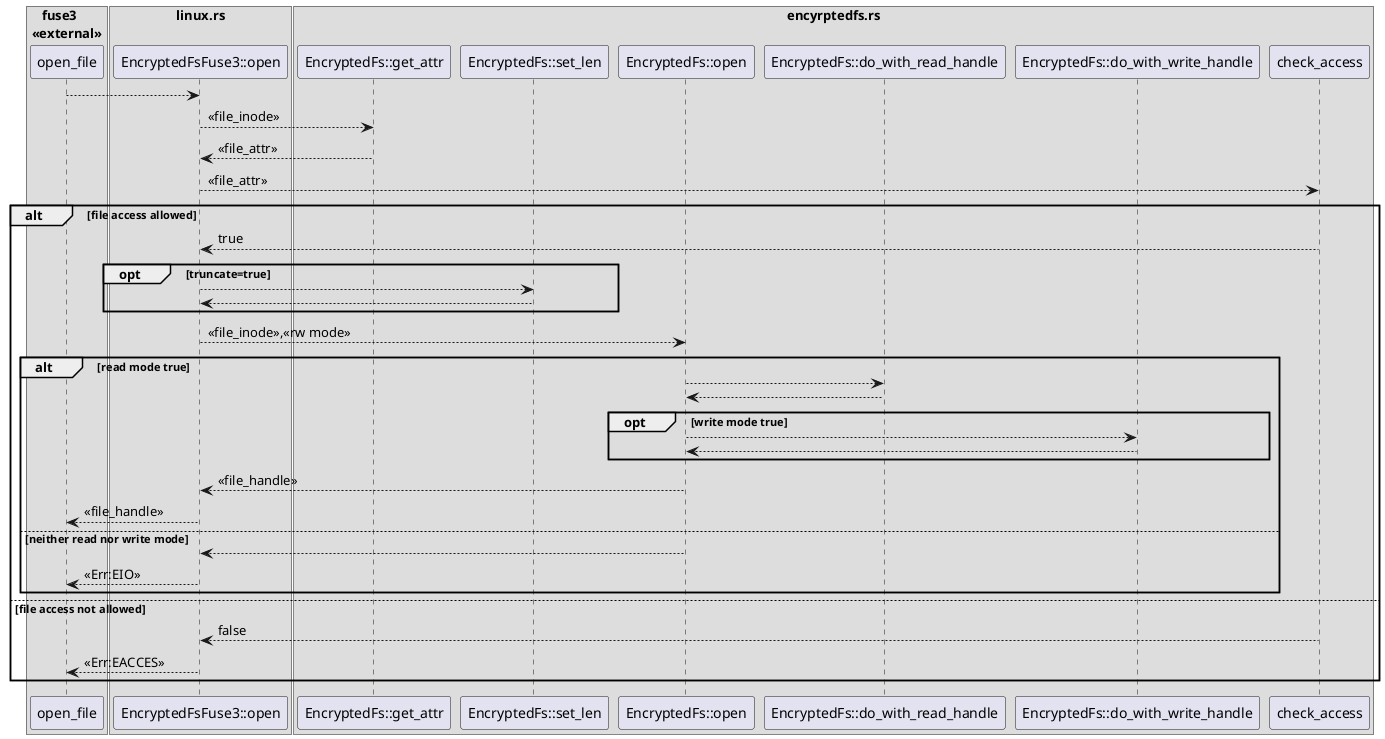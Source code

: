 @@startuml
box "   fuse3\n<<external>>"
participant "open_file" as ext_open_file
end box

box "linux.rs"
participant "EncryptedFsFuse3::open" as open_file
end box 


box "encyrptedfs.rs"
participant "EncryptedFs::get_attr" as get_attr
participant "EncryptedFs::set_len" as set_len
participant "EncryptedFs::open" as open
participant "EncryptedFs::do_with_read_handle" as do_with_read
participant "EncryptedFs::do_with_write_handle" as do_with_write
participant "check_access" as chk_acc
end box 

ext_open_file --> open_file
open_file --> get_attr : <<file_inode>>
open_file <-- get_attr : <<file_attr>>
open_file --> chk_acc : <<file_attr>>
alt file access allowed
open_file <-- chk_acc : true
    opt truncate=true
        open_file --> set_len
        open_file <-- set_len
    end
open_file --> open : <<file_inode>>,<<rw mode>>
    alt read mode true
        open --> do_with_read
        open <-- do_with_read
        opt write mode true 
            open --> do_with_write
            open <-- do_with_write
        end
        open_file <-- open : <<file_handle>>
        ext_open_file <-- open_file : <<file_handle>>
    else neither read nor write mode 
        open_file <-- open 
        ext_open_file <-- open_file : <<Err:EIO>>
    end
else file access not allowed
open_file <-- chk_acc : false
ext_open_file <-- open_file : <<Err:EACCES>>
end 


@@enduml